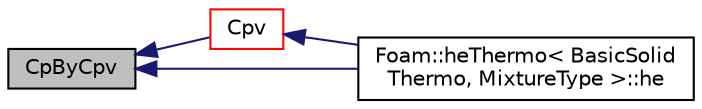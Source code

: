 digraph "CpByCpv"
{
  bgcolor="transparent";
  edge [fontname="Helvetica",fontsize="10",labelfontname="Helvetica",labelfontsize="10"];
  node [fontname="Helvetica",fontsize="10",shape=record];
  rankdir="LR";
  Node1 [label="CpByCpv",height=0.2,width=0.4,color="black", fillcolor="grey75", style="filled", fontcolor="black"];
  Node1 -> Node2 [dir="back",color="midnightblue",fontsize="10",style="solid",fontname="Helvetica"];
  Node2 [label="Cpv",height=0.2,width=0.4,color="red",URL="$a01022.html#ac9246e5eb0132edc016e7ce4b4effd4f",tooltip="Heat capacity at constant pressure/volume [J/kg/K]. "];
  Node2 -> Node3 [dir="back",color="midnightblue",fontsize="10",style="solid",fontname="Helvetica"];
  Node3 [label="Foam::heThermo\< BasicSolid\lThermo, MixtureType \>::he",height=0.2,width=0.4,color="black",URL="$a01022.html#ab79fd223dde2e565f8c9a8e7bd39b52e",tooltip="Enthalpy/Internal energy [J/kg]. "];
  Node1 -> Node3 [dir="back",color="midnightblue",fontsize="10",style="solid",fontname="Helvetica"];
}
